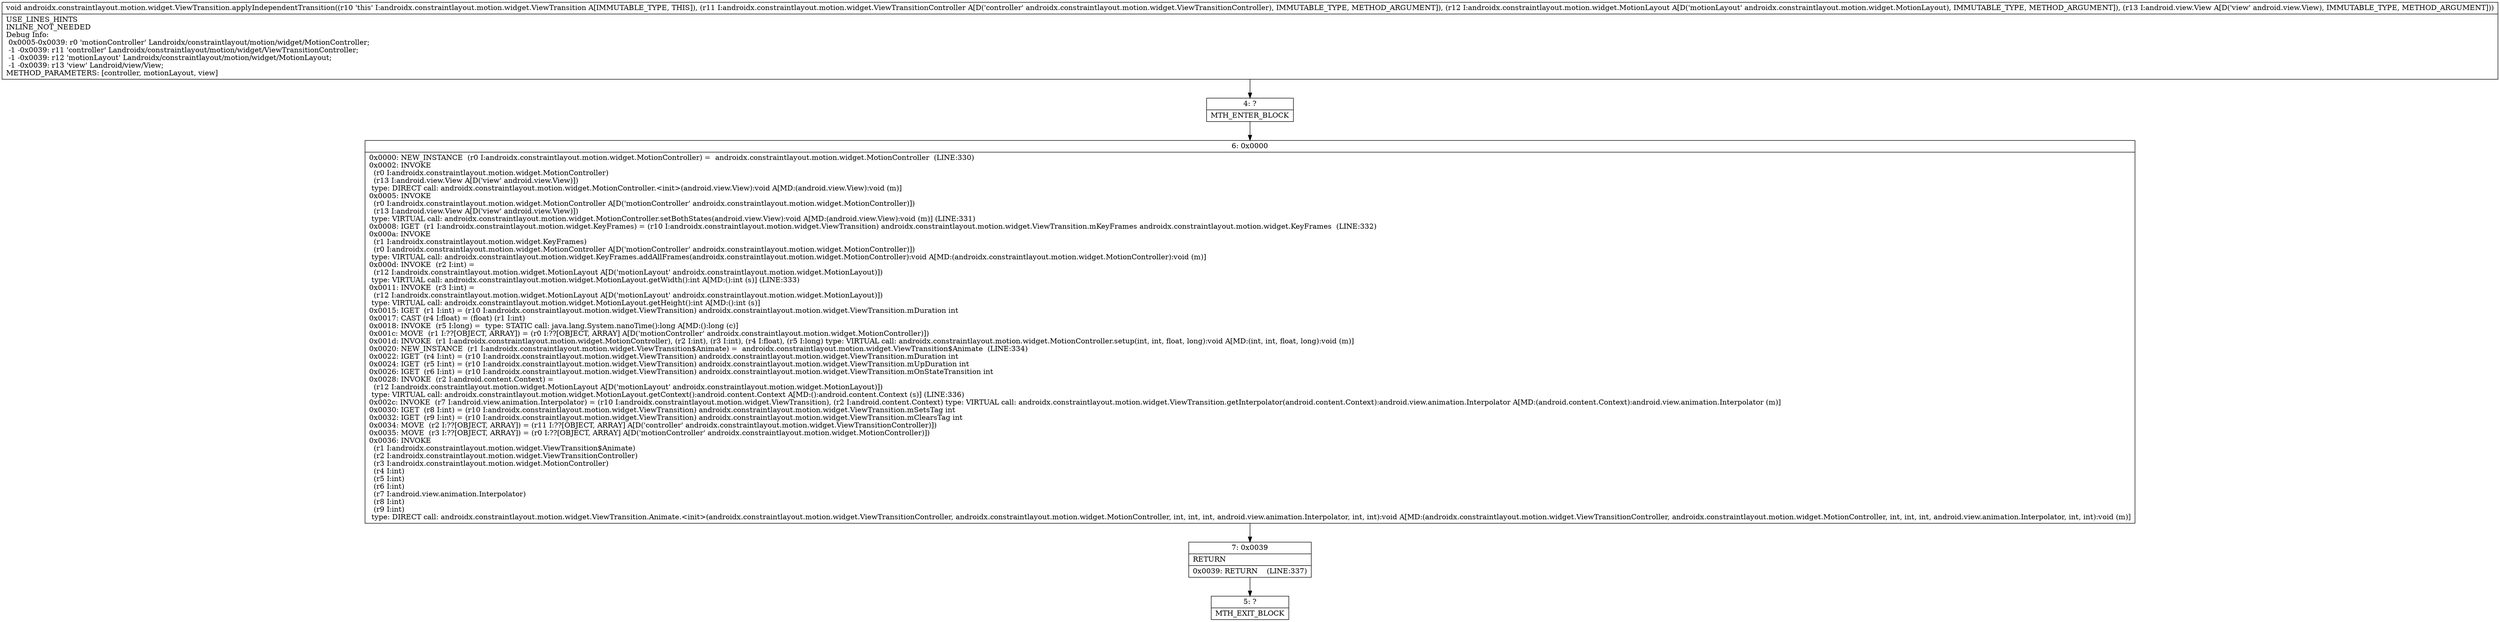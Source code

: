 digraph "CFG forandroidx.constraintlayout.motion.widget.ViewTransition.applyIndependentTransition(Landroidx\/constraintlayout\/motion\/widget\/ViewTransitionController;Landroidx\/constraintlayout\/motion\/widget\/MotionLayout;Landroid\/view\/View;)V" {
Node_4 [shape=record,label="{4\:\ ?|MTH_ENTER_BLOCK\l}"];
Node_6 [shape=record,label="{6\:\ 0x0000|0x0000: NEW_INSTANCE  (r0 I:androidx.constraintlayout.motion.widget.MotionController) =  androidx.constraintlayout.motion.widget.MotionController  (LINE:330)\l0x0002: INVOKE  \l  (r0 I:androidx.constraintlayout.motion.widget.MotionController)\l  (r13 I:android.view.View A[D('view' android.view.View)])\l type: DIRECT call: androidx.constraintlayout.motion.widget.MotionController.\<init\>(android.view.View):void A[MD:(android.view.View):void (m)]\l0x0005: INVOKE  \l  (r0 I:androidx.constraintlayout.motion.widget.MotionController A[D('motionController' androidx.constraintlayout.motion.widget.MotionController)])\l  (r13 I:android.view.View A[D('view' android.view.View)])\l type: VIRTUAL call: androidx.constraintlayout.motion.widget.MotionController.setBothStates(android.view.View):void A[MD:(android.view.View):void (m)] (LINE:331)\l0x0008: IGET  (r1 I:androidx.constraintlayout.motion.widget.KeyFrames) = (r10 I:androidx.constraintlayout.motion.widget.ViewTransition) androidx.constraintlayout.motion.widget.ViewTransition.mKeyFrames androidx.constraintlayout.motion.widget.KeyFrames  (LINE:332)\l0x000a: INVOKE  \l  (r1 I:androidx.constraintlayout.motion.widget.KeyFrames)\l  (r0 I:androidx.constraintlayout.motion.widget.MotionController A[D('motionController' androidx.constraintlayout.motion.widget.MotionController)])\l type: VIRTUAL call: androidx.constraintlayout.motion.widget.KeyFrames.addAllFrames(androidx.constraintlayout.motion.widget.MotionController):void A[MD:(androidx.constraintlayout.motion.widget.MotionController):void (m)]\l0x000d: INVOKE  (r2 I:int) = \l  (r12 I:androidx.constraintlayout.motion.widget.MotionLayout A[D('motionLayout' androidx.constraintlayout.motion.widget.MotionLayout)])\l type: VIRTUAL call: androidx.constraintlayout.motion.widget.MotionLayout.getWidth():int A[MD:():int (s)] (LINE:333)\l0x0011: INVOKE  (r3 I:int) = \l  (r12 I:androidx.constraintlayout.motion.widget.MotionLayout A[D('motionLayout' androidx.constraintlayout.motion.widget.MotionLayout)])\l type: VIRTUAL call: androidx.constraintlayout.motion.widget.MotionLayout.getHeight():int A[MD:():int (s)]\l0x0015: IGET  (r1 I:int) = (r10 I:androidx.constraintlayout.motion.widget.ViewTransition) androidx.constraintlayout.motion.widget.ViewTransition.mDuration int \l0x0017: CAST (r4 I:float) = (float) (r1 I:int) \l0x0018: INVOKE  (r5 I:long) =  type: STATIC call: java.lang.System.nanoTime():long A[MD:():long (c)]\l0x001c: MOVE  (r1 I:??[OBJECT, ARRAY]) = (r0 I:??[OBJECT, ARRAY] A[D('motionController' androidx.constraintlayout.motion.widget.MotionController)]) \l0x001d: INVOKE  (r1 I:androidx.constraintlayout.motion.widget.MotionController), (r2 I:int), (r3 I:int), (r4 I:float), (r5 I:long) type: VIRTUAL call: androidx.constraintlayout.motion.widget.MotionController.setup(int, int, float, long):void A[MD:(int, int, float, long):void (m)]\l0x0020: NEW_INSTANCE  (r1 I:androidx.constraintlayout.motion.widget.ViewTransition$Animate) =  androidx.constraintlayout.motion.widget.ViewTransition$Animate  (LINE:334)\l0x0022: IGET  (r4 I:int) = (r10 I:androidx.constraintlayout.motion.widget.ViewTransition) androidx.constraintlayout.motion.widget.ViewTransition.mDuration int \l0x0024: IGET  (r5 I:int) = (r10 I:androidx.constraintlayout.motion.widget.ViewTransition) androidx.constraintlayout.motion.widget.ViewTransition.mUpDuration int \l0x0026: IGET  (r6 I:int) = (r10 I:androidx.constraintlayout.motion.widget.ViewTransition) androidx.constraintlayout.motion.widget.ViewTransition.mOnStateTransition int \l0x0028: INVOKE  (r2 I:android.content.Context) = \l  (r12 I:androidx.constraintlayout.motion.widget.MotionLayout A[D('motionLayout' androidx.constraintlayout.motion.widget.MotionLayout)])\l type: VIRTUAL call: androidx.constraintlayout.motion.widget.MotionLayout.getContext():android.content.Context A[MD:():android.content.Context (s)] (LINE:336)\l0x002c: INVOKE  (r7 I:android.view.animation.Interpolator) = (r10 I:androidx.constraintlayout.motion.widget.ViewTransition), (r2 I:android.content.Context) type: VIRTUAL call: androidx.constraintlayout.motion.widget.ViewTransition.getInterpolator(android.content.Context):android.view.animation.Interpolator A[MD:(android.content.Context):android.view.animation.Interpolator (m)]\l0x0030: IGET  (r8 I:int) = (r10 I:androidx.constraintlayout.motion.widget.ViewTransition) androidx.constraintlayout.motion.widget.ViewTransition.mSetsTag int \l0x0032: IGET  (r9 I:int) = (r10 I:androidx.constraintlayout.motion.widget.ViewTransition) androidx.constraintlayout.motion.widget.ViewTransition.mClearsTag int \l0x0034: MOVE  (r2 I:??[OBJECT, ARRAY]) = (r11 I:??[OBJECT, ARRAY] A[D('controller' androidx.constraintlayout.motion.widget.ViewTransitionController)]) \l0x0035: MOVE  (r3 I:??[OBJECT, ARRAY]) = (r0 I:??[OBJECT, ARRAY] A[D('motionController' androidx.constraintlayout.motion.widget.MotionController)]) \l0x0036: INVOKE  \l  (r1 I:androidx.constraintlayout.motion.widget.ViewTransition$Animate)\l  (r2 I:androidx.constraintlayout.motion.widget.ViewTransitionController)\l  (r3 I:androidx.constraintlayout.motion.widget.MotionController)\l  (r4 I:int)\l  (r5 I:int)\l  (r6 I:int)\l  (r7 I:android.view.animation.Interpolator)\l  (r8 I:int)\l  (r9 I:int)\l type: DIRECT call: androidx.constraintlayout.motion.widget.ViewTransition.Animate.\<init\>(androidx.constraintlayout.motion.widget.ViewTransitionController, androidx.constraintlayout.motion.widget.MotionController, int, int, int, android.view.animation.Interpolator, int, int):void A[MD:(androidx.constraintlayout.motion.widget.ViewTransitionController, androidx.constraintlayout.motion.widget.MotionController, int, int, int, android.view.animation.Interpolator, int, int):void (m)]\l}"];
Node_7 [shape=record,label="{7\:\ 0x0039|RETURN\l|0x0039: RETURN    (LINE:337)\l}"];
Node_5 [shape=record,label="{5\:\ ?|MTH_EXIT_BLOCK\l}"];
MethodNode[shape=record,label="{void androidx.constraintlayout.motion.widget.ViewTransition.applyIndependentTransition((r10 'this' I:androidx.constraintlayout.motion.widget.ViewTransition A[IMMUTABLE_TYPE, THIS]), (r11 I:androidx.constraintlayout.motion.widget.ViewTransitionController A[D('controller' androidx.constraintlayout.motion.widget.ViewTransitionController), IMMUTABLE_TYPE, METHOD_ARGUMENT]), (r12 I:androidx.constraintlayout.motion.widget.MotionLayout A[D('motionLayout' androidx.constraintlayout.motion.widget.MotionLayout), IMMUTABLE_TYPE, METHOD_ARGUMENT]), (r13 I:android.view.View A[D('view' android.view.View), IMMUTABLE_TYPE, METHOD_ARGUMENT]))  | USE_LINES_HINTS\lINLINE_NOT_NEEDED\lDebug Info:\l  0x0005\-0x0039: r0 'motionController' Landroidx\/constraintlayout\/motion\/widget\/MotionController;\l  \-1 \-0x0039: r11 'controller' Landroidx\/constraintlayout\/motion\/widget\/ViewTransitionController;\l  \-1 \-0x0039: r12 'motionLayout' Landroidx\/constraintlayout\/motion\/widget\/MotionLayout;\l  \-1 \-0x0039: r13 'view' Landroid\/view\/View;\lMETHOD_PARAMETERS: [controller, motionLayout, view]\l}"];
MethodNode -> Node_4;Node_4 -> Node_6;
Node_6 -> Node_7;
Node_7 -> Node_5;
}

